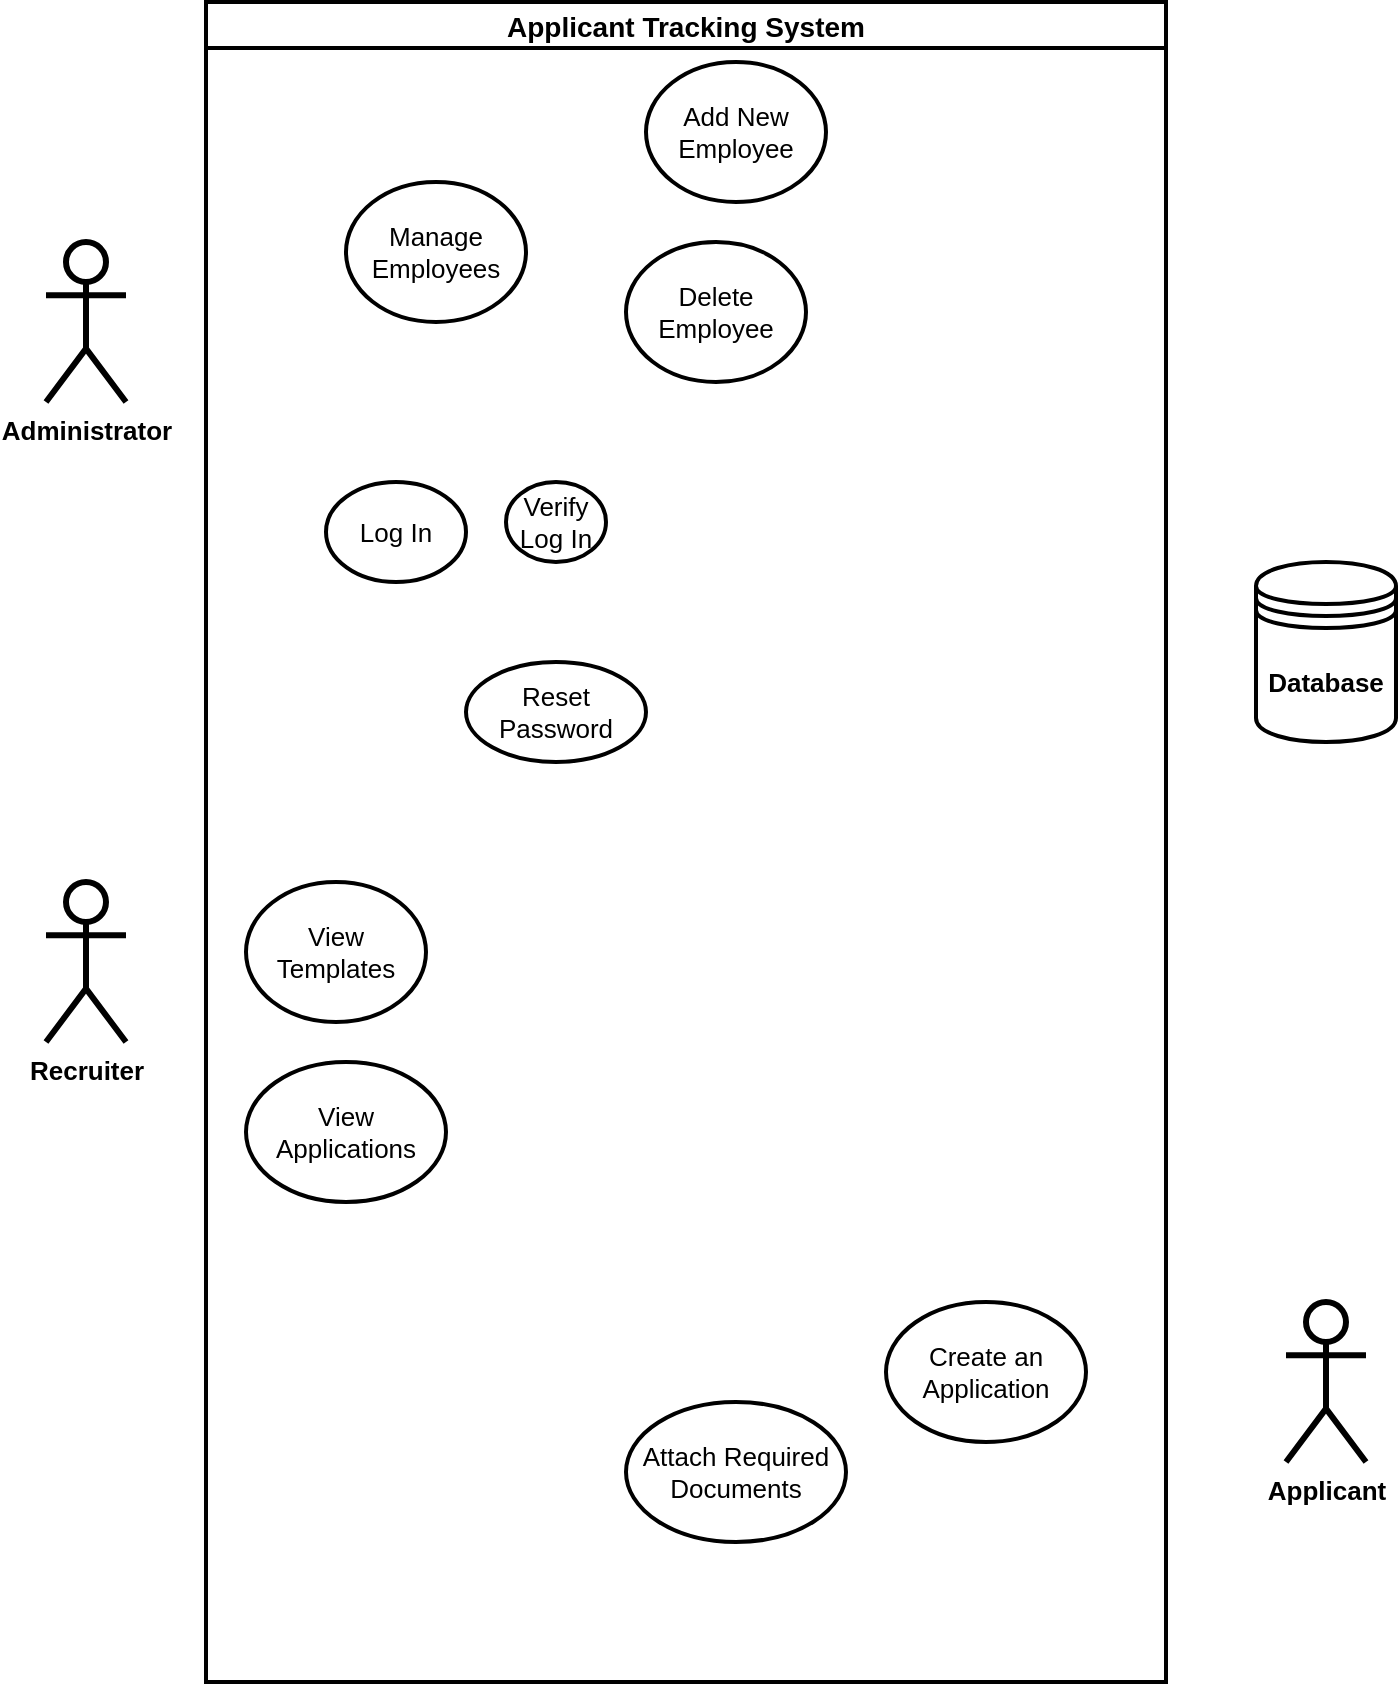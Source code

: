 <mxfile version="13.7.7" type="github">
  <diagram id="prtHgNgQTEPvFCAcTncT" name="Page-1">
    <mxGraphModel dx="1185" dy="635" grid="1" gridSize="10" guides="1" tooltips="1" connect="1" arrows="1" fold="1" page="1" pageScale="1" pageWidth="800" pageHeight="1000" math="0" shadow="0">
      <root>
        <mxCell id="0" />
        <mxCell id="1" parent="0" />
        <mxCell id="nz3eEwS2H0n0i6exMCSu-24" value="Applicant Tracking System" style="swimlane;strokeWidth=2;fontSize=14;fontFamily=Helvetica;fillColor=none;" vertex="1" parent="1">
          <mxGeometry x="160" y="80" width="480" height="840" as="geometry" />
        </mxCell>
        <mxCell id="nz3eEwS2H0n0i6exMCSu-20" value="&lt;span style=&quot;font-size: 13px&quot;&gt;Manage Employees&lt;/span&gt;" style="ellipse;whiteSpace=wrap;html=1;strokeWidth=2;fillColor=none;fontFamily=Helvetica;" vertex="1" parent="nz3eEwS2H0n0i6exMCSu-24">
          <mxGeometry x="70" y="90" width="90" height="70" as="geometry" />
        </mxCell>
        <mxCell id="nz3eEwS2H0n0i6exMCSu-28" value="&lt;span style=&quot;font-size: 13px&quot;&gt;Add New Employee&lt;/span&gt;" style="ellipse;whiteSpace=wrap;html=1;strokeWidth=2;fillColor=none;fontFamily=Helvetica;" vertex="1" parent="nz3eEwS2H0n0i6exMCSu-24">
          <mxGeometry x="220" y="30" width="90" height="70" as="geometry" />
        </mxCell>
        <mxCell id="nz3eEwS2H0n0i6exMCSu-29" value="&lt;span style=&quot;font-size: 13px&quot;&gt;Delete Employee&lt;/span&gt;" style="ellipse;whiteSpace=wrap;html=1;strokeWidth=2;fillColor=none;fontFamily=Helvetica;" vertex="1" parent="nz3eEwS2H0n0i6exMCSu-24">
          <mxGeometry x="210" y="120" width="90" height="70" as="geometry" />
        </mxCell>
        <mxCell id="nz3eEwS2H0n0i6exMCSu-30" value="&lt;span style=&quot;font-size: 13px&quot;&gt;View Applications&lt;/span&gt;" style="ellipse;whiteSpace=wrap;html=1;strokeWidth=2;fillColor=none;fontFamily=Helvetica;" vertex="1" parent="nz3eEwS2H0n0i6exMCSu-24">
          <mxGeometry x="20" y="530" width="100" height="70" as="geometry" />
        </mxCell>
        <mxCell id="nz3eEwS2H0n0i6exMCSu-31" value="&lt;span style=&quot;font-size: 13px&quot;&gt;Log In&lt;/span&gt;" style="ellipse;whiteSpace=wrap;html=1;strokeWidth=2;fillColor=none;fontFamily=Helvetica;" vertex="1" parent="nz3eEwS2H0n0i6exMCSu-24">
          <mxGeometry x="60" y="240" width="70" height="50" as="geometry" />
        </mxCell>
        <mxCell id="nz3eEwS2H0n0i6exMCSu-32" value="&lt;span style=&quot;font-size: 13px&quot;&gt;Verify Log In&lt;/span&gt;" style="ellipse;whiteSpace=wrap;html=1;strokeWidth=2;fillColor=none;fontFamily=Helvetica;" vertex="1" parent="nz3eEwS2H0n0i6exMCSu-24">
          <mxGeometry x="150" y="240" width="50" height="40" as="geometry" />
        </mxCell>
        <mxCell id="nz3eEwS2H0n0i6exMCSu-36" value="&lt;span style=&quot;font-size: 13px&quot;&gt;Reset Password&lt;/span&gt;" style="ellipse;whiteSpace=wrap;html=1;strokeWidth=2;fillColor=none;fontFamily=Helvetica;" vertex="1" parent="nz3eEwS2H0n0i6exMCSu-24">
          <mxGeometry x="130" y="330" width="90" height="50" as="geometry" />
        </mxCell>
        <mxCell id="nz3eEwS2H0n0i6exMCSu-39" value="&lt;span style=&quot;font-size: 13px&quot;&gt;View Templates&lt;/span&gt;" style="ellipse;whiteSpace=wrap;html=1;strokeWidth=2;fillColor=none;fontFamily=Helvetica;" vertex="1" parent="nz3eEwS2H0n0i6exMCSu-24">
          <mxGeometry x="20" y="440" width="90" height="70" as="geometry" />
        </mxCell>
        <mxCell id="nz3eEwS2H0n0i6exMCSu-41" value="&lt;span style=&quot;font-size: 13px&quot;&gt;Create an Application&lt;/span&gt;" style="ellipse;whiteSpace=wrap;html=1;strokeWidth=2;fillColor=none;fontFamily=Helvetica;" vertex="1" parent="nz3eEwS2H0n0i6exMCSu-24">
          <mxGeometry x="340" y="650" width="100" height="70" as="geometry" />
        </mxCell>
        <mxCell id="nz3eEwS2H0n0i6exMCSu-42" value="&lt;span style=&quot;font-size: 13px&quot;&gt;Attach Required Documents&lt;/span&gt;" style="ellipse;whiteSpace=wrap;html=1;strokeWidth=2;fillColor=none;fontFamily=Helvetica;" vertex="1" parent="nz3eEwS2H0n0i6exMCSu-24">
          <mxGeometry x="210" y="700" width="110" height="70" as="geometry" />
        </mxCell>
        <mxCell id="nz3eEwS2H0n0i6exMCSu-1" value="&lt;b&gt;&lt;font style=&quot;font-size: 13px&quot;&gt;Administrator&lt;/font&gt;&lt;/b&gt;" style="shape=umlActor;verticalLabelPosition=bottom;verticalAlign=top;html=1;outlineConnect=0;strokeWidth=3;fontFamily=Helvetica;" vertex="1" parent="1">
          <mxGeometry x="80" y="200" width="40" height="80" as="geometry" />
        </mxCell>
        <mxCell id="nz3eEwS2H0n0i6exMCSu-15" value="&lt;b&gt;&lt;font style=&quot;font-size: 13px&quot;&gt;Database&lt;/font&gt;&lt;/b&gt;" style="shape=datastore;whiteSpace=wrap;html=1;fillColor=none;strokeWidth=2;fontFamily=Helvetica;" vertex="1" parent="1">
          <mxGeometry x="685" y="360" width="70" height="90" as="geometry" />
        </mxCell>
        <mxCell id="nz3eEwS2H0n0i6exMCSu-25" value="&lt;b&gt;&lt;font style=&quot;font-size: 13px&quot;&gt;Recruiter&lt;/font&gt;&lt;/b&gt;" style="shape=umlActor;verticalLabelPosition=bottom;verticalAlign=top;html=1;outlineConnect=0;strokeWidth=3;fontFamily=Helvetica;" vertex="1" parent="1">
          <mxGeometry x="80" y="520" width="40" height="80" as="geometry" />
        </mxCell>
        <mxCell id="nz3eEwS2H0n0i6exMCSu-26" value="&lt;b&gt;&lt;font style=&quot;font-size: 13px&quot;&gt;Applicant&lt;/font&gt;&lt;/b&gt;" style="shape=umlActor;verticalLabelPosition=bottom;verticalAlign=top;html=1;outlineConnect=0;strokeWidth=3;fontFamily=Helvetica;" vertex="1" parent="1">
          <mxGeometry x="700" y="730" width="40" height="80" as="geometry" />
        </mxCell>
      </root>
    </mxGraphModel>
  </diagram>
</mxfile>
